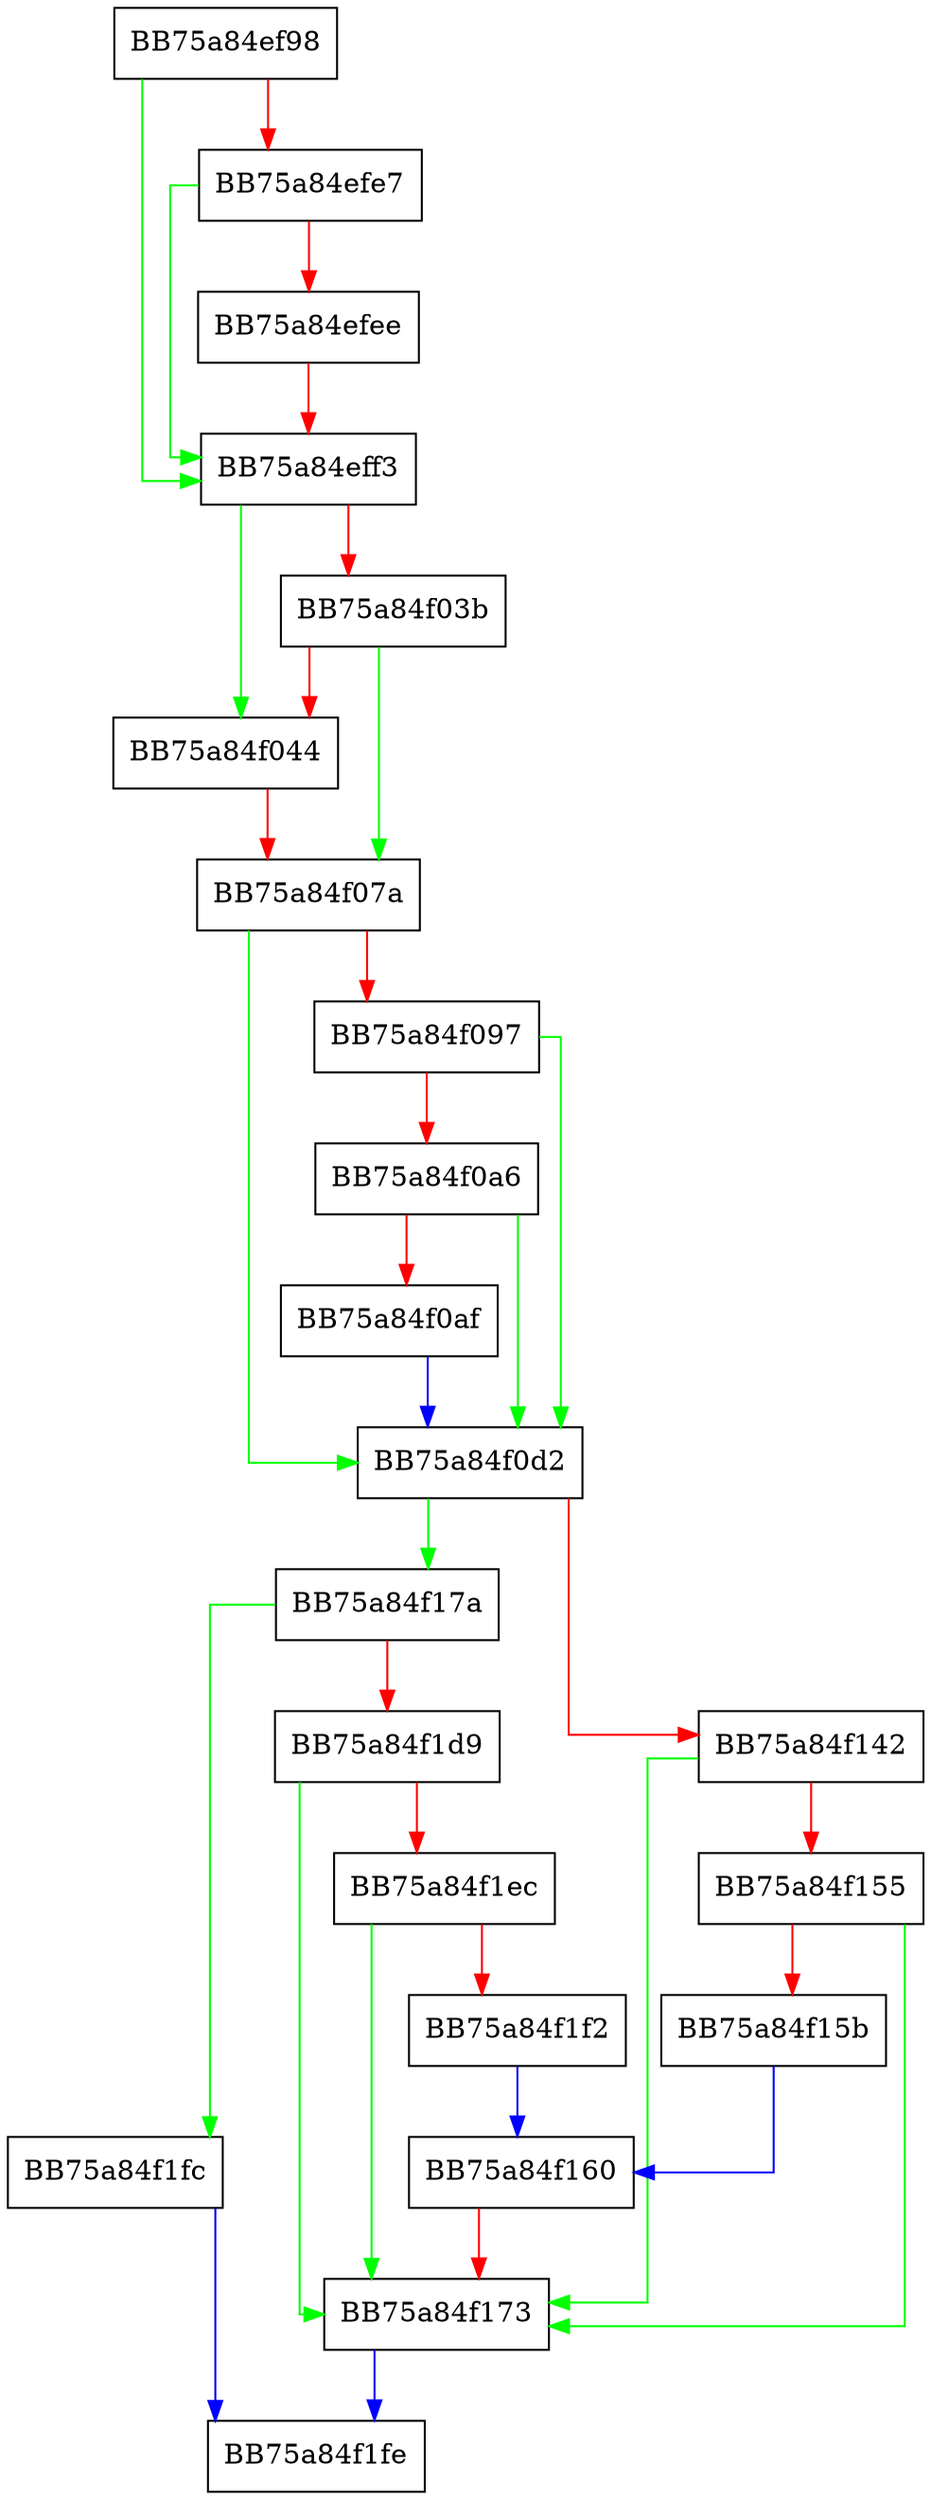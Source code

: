 digraph CreateInstancesForProcessStartAndCreate {
  node [shape="box"];
  graph [splines=ortho];
  BB75a84ef98 -> BB75a84eff3 [color="green"];
  BB75a84ef98 -> BB75a84efe7 [color="red"];
  BB75a84efe7 -> BB75a84eff3 [color="green"];
  BB75a84efe7 -> BB75a84efee [color="red"];
  BB75a84efee -> BB75a84eff3 [color="red"];
  BB75a84eff3 -> BB75a84f044 [color="green"];
  BB75a84eff3 -> BB75a84f03b [color="red"];
  BB75a84f03b -> BB75a84f07a [color="green"];
  BB75a84f03b -> BB75a84f044 [color="red"];
  BB75a84f044 -> BB75a84f07a [color="red"];
  BB75a84f07a -> BB75a84f0d2 [color="green"];
  BB75a84f07a -> BB75a84f097 [color="red"];
  BB75a84f097 -> BB75a84f0d2 [color="green"];
  BB75a84f097 -> BB75a84f0a6 [color="red"];
  BB75a84f0a6 -> BB75a84f0d2 [color="green"];
  BB75a84f0a6 -> BB75a84f0af [color="red"];
  BB75a84f0af -> BB75a84f0d2 [color="blue"];
  BB75a84f0d2 -> BB75a84f17a [color="green"];
  BB75a84f0d2 -> BB75a84f142 [color="red"];
  BB75a84f142 -> BB75a84f173 [color="green"];
  BB75a84f142 -> BB75a84f155 [color="red"];
  BB75a84f155 -> BB75a84f173 [color="green"];
  BB75a84f155 -> BB75a84f15b [color="red"];
  BB75a84f15b -> BB75a84f160 [color="blue"];
  BB75a84f160 -> BB75a84f173 [color="red"];
  BB75a84f173 -> BB75a84f1fe [color="blue"];
  BB75a84f17a -> BB75a84f1fc [color="green"];
  BB75a84f17a -> BB75a84f1d9 [color="red"];
  BB75a84f1d9 -> BB75a84f173 [color="green"];
  BB75a84f1d9 -> BB75a84f1ec [color="red"];
  BB75a84f1ec -> BB75a84f173 [color="green"];
  BB75a84f1ec -> BB75a84f1f2 [color="red"];
  BB75a84f1f2 -> BB75a84f160 [color="blue"];
  BB75a84f1fc -> BB75a84f1fe [color="blue"];
}